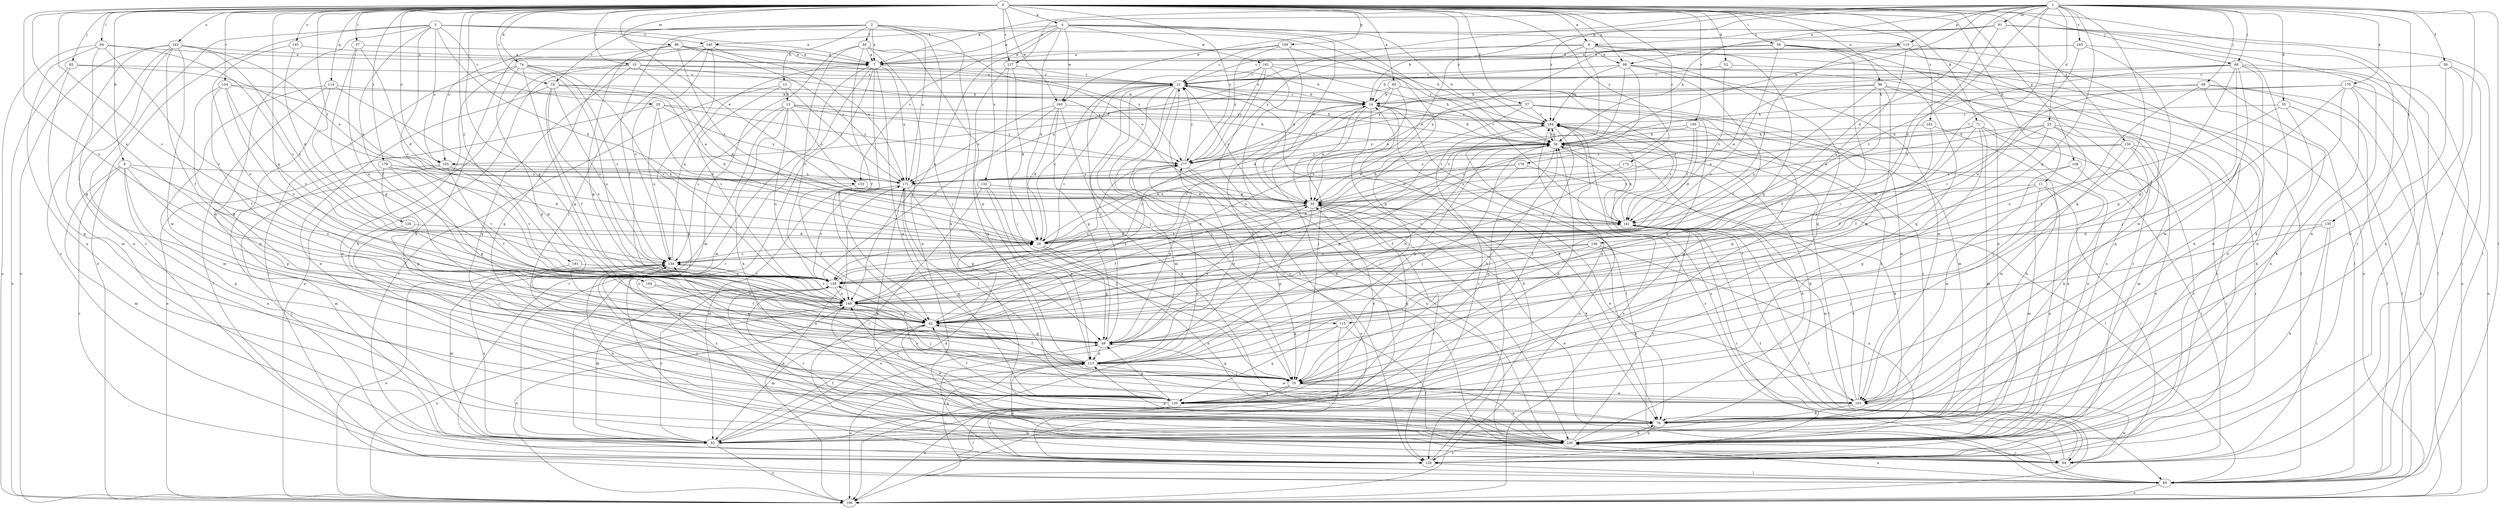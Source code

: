 strict digraph  {
0;
1;
2;
3;
4;
6;
7;
8;
11;
12;
13;
14;
15;
19;
20;
21;
23;
28;
35;
37;
39;
40;
42;
49;
52;
55;
56;
57;
59;
64;
65;
68;
69;
70;
71;
74;
78;
84;
85;
86;
91;
92;
95;
96;
99;
100;
105;
106;
108;
109;
110;
113;
114;
115;
120;
126;
127;
128;
130;
132;
133;
134;
135;
136;
140;
141;
143;
145;
149;
150;
154;
156;
160;
161;
163;
164;
165;
170;
171;
173;
177;
178;
179;
181;
183;
184;
0 -> 4  [label=a];
0 -> 6  [label=a];
0 -> 8  [label=b];
0 -> 11  [label=b];
0 -> 15  [label=c];
0 -> 19  [label=c];
0 -> 35  [label=e];
0 -> 37  [label=f];
0 -> 49  [label=g];
0 -> 52  [label=h];
0 -> 57  [label=i];
0 -> 59  [label=i];
0 -> 65  [label=j];
0 -> 68  [label=j];
0 -> 71  [label=k];
0 -> 74  [label=k];
0 -> 84  [label=l];
0 -> 85  [label=l];
0 -> 86  [label=m];
0 -> 95  [label=n];
0 -> 96  [label=n];
0 -> 99  [label=n];
0 -> 105  [label=o];
0 -> 108  [label=p];
0 -> 109  [label=p];
0 -> 114  [label=q];
0 -> 115  [label=q];
0 -> 126  [label=r];
0 -> 127  [label=r];
0 -> 130  [label=s];
0 -> 143  [label=u];
0 -> 145  [label=u];
0 -> 149  [label=u];
0 -> 150  [label=v];
0 -> 154  [label=v];
0 -> 156  [label=v];
0 -> 160  [label=w];
0 -> 164  [label=x];
0 -> 173  [label=y];
0 -> 177  [label=y];
0 -> 178  [label=z];
0 -> 179  [label=z];
0 -> 181  [label=z];
0 -> 183  [label=z];
0 -> 184  [label=z];
1 -> 7  [label=a];
1 -> 23  [label=d];
1 -> 28  [label=d];
1 -> 39  [label=f];
1 -> 55  [label=h];
1 -> 56  [label=h];
1 -> 64  [label=i];
1 -> 68  [label=j];
1 -> 69  [label=j];
1 -> 85  [label=l];
1 -> 91  [label=m];
1 -> 99  [label=n];
1 -> 105  [label=o];
1 -> 110  [label=p];
1 -> 115  [label=q];
1 -> 120  [label=q];
1 -> 127  [label=r];
1 -> 135  [label=t];
1 -> 136  [label=t];
1 -> 149  [label=u];
1 -> 160  [label=w];
1 -> 165  [label=x];
1 -> 170  [label=x];
1 -> 184  [label=z];
2 -> 7  [label=a];
2 -> 12  [label=b];
2 -> 19  [label=c];
2 -> 40  [label=f];
2 -> 42  [label=f];
2 -> 70  [label=j];
2 -> 78  [label=k];
2 -> 105  [label=o];
2 -> 132  [label=s];
2 -> 171  [label=x];
3 -> 7  [label=a];
3 -> 20  [label=c];
3 -> 28  [label=d];
3 -> 42  [label=f];
3 -> 56  [label=h];
3 -> 105  [label=o];
3 -> 106  [label=o];
3 -> 120  [label=q];
3 -> 128  [label=r];
3 -> 140  [label=t];
3 -> 156  [label=v];
4 -> 7  [label=a];
4 -> 28  [label=d];
4 -> 35  [label=e];
4 -> 56  [label=h];
4 -> 110  [label=p];
4 -> 133  [label=s];
4 -> 140  [label=t];
4 -> 141  [label=t];
4 -> 149  [label=u];
4 -> 160  [label=w];
4 -> 161  [label=w];
6 -> 7  [label=a];
6 -> 35  [label=e];
6 -> 49  [label=g];
6 -> 99  [label=n];
6 -> 106  [label=o];
6 -> 120  [label=q];
6 -> 156  [label=v];
6 -> 177  [label=y];
7 -> 21  [label=c];
7 -> 42  [label=f];
7 -> 92  [label=m];
7 -> 106  [label=o];
7 -> 128  [label=r];
7 -> 163  [label=w];
7 -> 171  [label=x];
8 -> 92  [label=m];
8 -> 100  [label=n];
8 -> 113  [label=p];
8 -> 120  [label=q];
8 -> 128  [label=r];
8 -> 133  [label=s];
8 -> 149  [label=u];
11 -> 35  [label=e];
11 -> 42  [label=f];
11 -> 64  [label=i];
11 -> 92  [label=m];
11 -> 100  [label=n];
12 -> 13  [label=b];
12 -> 128  [label=r];
12 -> 156  [label=v];
12 -> 171  [label=x];
13 -> 56  [label=h];
13 -> 78  [label=k];
13 -> 128  [label=r];
13 -> 133  [label=s];
13 -> 134  [label=s];
13 -> 149  [label=u];
13 -> 177  [label=y];
13 -> 184  [label=z];
14 -> 21  [label=c];
14 -> 35  [label=e];
14 -> 70  [label=j];
14 -> 85  [label=l];
14 -> 128  [label=r];
14 -> 141  [label=t];
14 -> 149  [label=u];
14 -> 184  [label=z];
15 -> 14  [label=b];
15 -> 21  [label=c];
15 -> 28  [label=d];
15 -> 78  [label=k];
15 -> 106  [label=o];
15 -> 120  [label=q];
15 -> 177  [label=y];
19 -> 14  [label=b];
19 -> 28  [label=d];
19 -> 35  [label=e];
19 -> 42  [label=f];
19 -> 100  [label=n];
19 -> 134  [label=s];
19 -> 149  [label=u];
20 -> 28  [label=d];
20 -> 106  [label=o];
20 -> 134  [label=s];
20 -> 171  [label=x];
20 -> 177  [label=y];
20 -> 184  [label=z];
21 -> 14  [label=b];
21 -> 56  [label=h];
21 -> 70  [label=j];
21 -> 78  [label=k];
21 -> 92  [label=m];
21 -> 106  [label=o];
21 -> 128  [label=r];
21 -> 156  [label=v];
23 -> 35  [label=e];
23 -> 42  [label=f];
23 -> 56  [label=h];
23 -> 70  [label=j];
23 -> 92  [label=m];
23 -> 128  [label=r];
23 -> 156  [label=v];
28 -> 21  [label=c];
28 -> 35  [label=e];
28 -> 49  [label=g];
28 -> 56  [label=h];
28 -> 100  [label=n];
28 -> 134  [label=s];
28 -> 141  [label=t];
35 -> 21  [label=c];
35 -> 42  [label=f];
35 -> 56  [label=h];
35 -> 78  [label=k];
35 -> 113  [label=p];
35 -> 120  [label=q];
35 -> 128  [label=r];
35 -> 141  [label=t];
37 -> 113  [label=p];
37 -> 120  [label=q];
37 -> 149  [label=u];
37 -> 156  [label=v];
37 -> 163  [label=w];
37 -> 177  [label=y];
37 -> 184  [label=z];
39 -> 21  [label=c];
39 -> 64  [label=i];
39 -> 78  [label=k];
39 -> 163  [label=w];
40 -> 7  [label=a];
40 -> 35  [label=e];
40 -> 42  [label=f];
40 -> 92  [label=m];
40 -> 100  [label=n];
40 -> 113  [label=p];
40 -> 156  [label=v];
42 -> 49  [label=g];
42 -> 78  [label=k];
42 -> 92  [label=m];
42 -> 177  [label=y];
49 -> 21  [label=c];
49 -> 35  [label=e];
49 -> 56  [label=h];
49 -> 113  [label=p];
52 -> 21  [label=c];
52 -> 100  [label=n];
52 -> 141  [label=t];
55 -> 78  [label=k];
55 -> 85  [label=l];
55 -> 149  [label=u];
55 -> 184  [label=z];
56 -> 14  [label=b];
56 -> 42  [label=f];
56 -> 49  [label=g];
56 -> 70  [label=j];
56 -> 78  [label=k];
56 -> 85  [label=l];
56 -> 113  [label=p];
56 -> 120  [label=q];
56 -> 141  [label=t];
56 -> 177  [label=y];
56 -> 184  [label=z];
57 -> 7  [label=a];
57 -> 28  [label=d];
57 -> 49  [label=g];
57 -> 149  [label=u];
59 -> 7  [label=a];
59 -> 35  [label=e];
59 -> 70  [label=j];
59 -> 85  [label=l];
59 -> 100  [label=n];
59 -> 120  [label=q];
59 -> 149  [label=u];
64 -> 21  [label=c];
64 -> 113  [label=p];
64 -> 141  [label=t];
64 -> 163  [label=w];
64 -> 171  [label=x];
64 -> 184  [label=z];
65 -> 21  [label=c];
65 -> 106  [label=o];
65 -> 120  [label=q];
65 -> 141  [label=t];
68 -> 21  [label=c];
68 -> 49  [label=g];
68 -> 70  [label=j];
68 -> 78  [label=k];
68 -> 85  [label=l];
68 -> 106  [label=o];
68 -> 141  [label=t];
68 -> 163  [label=w];
68 -> 177  [label=y];
69 -> 14  [label=b];
69 -> 42  [label=f];
69 -> 85  [label=l];
69 -> 100  [label=n];
69 -> 106  [label=o];
69 -> 156  [label=v];
70 -> 49  [label=g];
70 -> 56  [label=h];
70 -> 100  [label=n];
70 -> 120  [label=q];
70 -> 128  [label=r];
70 -> 163  [label=w];
70 -> 184  [label=z];
71 -> 35  [label=e];
71 -> 56  [label=h];
71 -> 92  [label=m];
71 -> 100  [label=n];
71 -> 113  [label=p];
71 -> 120  [label=q];
71 -> 128  [label=r];
74 -> 21  [label=c];
74 -> 49  [label=g];
74 -> 85  [label=l];
74 -> 100  [label=n];
74 -> 113  [label=p];
74 -> 134  [label=s];
74 -> 149  [label=u];
74 -> 156  [label=v];
78 -> 92  [label=m];
78 -> 100  [label=n];
78 -> 134  [label=s];
78 -> 149  [label=u];
78 -> 184  [label=z];
84 -> 7  [label=a];
84 -> 49  [label=g];
84 -> 100  [label=n];
84 -> 106  [label=o];
84 -> 134  [label=s];
84 -> 156  [label=v];
85 -> 35  [label=e];
85 -> 100  [label=n];
85 -> 106  [label=o];
85 -> 184  [label=z];
86 -> 7  [label=a];
86 -> 49  [label=g];
86 -> 78  [label=k];
86 -> 141  [label=t];
86 -> 171  [label=x];
86 -> 177  [label=y];
91 -> 14  [label=b];
91 -> 28  [label=d];
91 -> 56  [label=h];
91 -> 85  [label=l];
91 -> 100  [label=n];
91 -> 128  [label=r];
91 -> 6  [label=t];
92 -> 14  [label=b];
92 -> 28  [label=d];
92 -> 42  [label=f];
92 -> 106  [label=o];
92 -> 134  [label=s];
92 -> 156  [label=v];
92 -> 184  [label=z];
95 -> 14  [label=b];
95 -> 28  [label=d];
95 -> 35  [label=e];
95 -> 92  [label=m];
95 -> 141  [label=t];
95 -> 171  [label=x];
96 -> 14  [label=b];
96 -> 35  [label=e];
96 -> 42  [label=f];
96 -> 100  [label=n];
96 -> 113  [label=p];
96 -> 128  [label=r];
96 -> 134  [label=s];
99 -> 14  [label=b];
99 -> 21  [label=c];
99 -> 42  [label=f];
99 -> 85  [label=l];
99 -> 128  [label=r];
99 -> 149  [label=u];
99 -> 156  [label=v];
99 -> 163  [label=w];
99 -> 184  [label=z];
100 -> 56  [label=h];
100 -> 64  [label=i];
100 -> 78  [label=k];
100 -> 113  [label=p];
100 -> 128  [label=r];
100 -> 134  [label=s];
100 -> 141  [label=t];
100 -> 156  [label=v];
100 -> 171  [label=x];
105 -> 42  [label=f];
105 -> 64  [label=i];
105 -> 92  [label=m];
105 -> 156  [label=v];
105 -> 171  [label=x];
106 -> 141  [label=t];
106 -> 149  [label=u];
106 -> 184  [label=z];
108 -> 64  [label=i];
108 -> 163  [label=w];
108 -> 171  [label=x];
109 -> 7  [label=a];
109 -> 21  [label=c];
109 -> 35  [label=e];
109 -> 113  [label=p];
109 -> 177  [label=y];
110 -> 7  [label=a];
110 -> 100  [label=n];
110 -> 134  [label=s];
110 -> 141  [label=t];
110 -> 163  [label=w];
113 -> 14  [label=b];
113 -> 42  [label=f];
113 -> 70  [label=j];
113 -> 85  [label=l];
113 -> 106  [label=o];
113 -> 134  [label=s];
113 -> 163  [label=w];
113 -> 177  [label=y];
114 -> 14  [label=b];
114 -> 49  [label=g];
114 -> 85  [label=l];
114 -> 92  [label=m];
114 -> 120  [label=q];
115 -> 49  [label=g];
115 -> 64  [label=i];
115 -> 120  [label=q];
115 -> 128  [label=r];
120 -> 35  [label=e];
120 -> 42  [label=f];
120 -> 49  [label=g];
120 -> 56  [label=h];
120 -> 85  [label=l];
120 -> 106  [label=o];
120 -> 149  [label=u];
126 -> 28  [label=d];
126 -> 70  [label=j];
127 -> 21  [label=c];
127 -> 28  [label=d];
127 -> 70  [label=j];
127 -> 120  [label=q];
128 -> 14  [label=b];
128 -> 49  [label=g];
128 -> 85  [label=l];
130 -> 78  [label=k];
130 -> 100  [label=n];
130 -> 128  [label=r];
130 -> 163  [label=w];
130 -> 171  [label=x];
130 -> 177  [label=y];
132 -> 35  [label=e];
132 -> 64  [label=i];
132 -> 70  [label=j];
132 -> 113  [label=p];
133 -> 35  [label=e];
133 -> 42  [label=f];
134 -> 7  [label=a];
134 -> 92  [label=m];
134 -> 100  [label=n];
134 -> 106  [label=o];
134 -> 156  [label=v];
135 -> 28  [label=d];
135 -> 64  [label=i];
135 -> 70  [label=j];
135 -> 100  [label=n];
136 -> 78  [label=k];
136 -> 100  [label=n];
136 -> 134  [label=s];
136 -> 149  [label=u];
136 -> 156  [label=v];
140 -> 7  [label=a];
140 -> 70  [label=j];
140 -> 78  [label=k];
140 -> 120  [label=q];
140 -> 134  [label=s];
140 -> 171  [label=x];
141 -> 28  [label=d];
141 -> 56  [label=h];
141 -> 64  [label=i];
141 -> 128  [label=r];
141 -> 163  [label=w];
141 -> 184  [label=z];
143 -> 7  [label=a];
143 -> 35  [label=e];
143 -> 42  [label=f];
143 -> 92  [label=m];
143 -> 100  [label=n];
143 -> 106  [label=o];
143 -> 128  [label=r];
143 -> 134  [label=s];
143 -> 163  [label=w];
145 -> 7  [label=a];
145 -> 28  [label=d];
145 -> 149  [label=u];
149 -> 42  [label=f];
149 -> 70  [label=j];
149 -> 106  [label=o];
149 -> 134  [label=s];
149 -> 177  [label=y];
150 -> 28  [label=d];
150 -> 56  [label=h];
150 -> 100  [label=n];
150 -> 141  [label=t];
150 -> 177  [label=y];
154 -> 14  [label=b];
154 -> 42  [label=f];
154 -> 49  [label=g];
154 -> 149  [label=u];
154 -> 156  [label=v];
154 -> 171  [label=x];
156 -> 56  [label=h];
156 -> 92  [label=m];
156 -> 100  [label=n];
156 -> 149  [label=u];
160 -> 28  [label=d];
160 -> 49  [label=g];
160 -> 100  [label=n];
160 -> 156  [label=v];
160 -> 171  [label=x];
160 -> 184  [label=z];
161 -> 21  [label=c];
161 -> 56  [label=h];
161 -> 64  [label=i];
161 -> 70  [label=j];
161 -> 100  [label=n];
161 -> 177  [label=y];
161 -> 184  [label=z];
163 -> 35  [label=e];
163 -> 78  [label=k];
163 -> 141  [label=t];
163 -> 156  [label=v];
163 -> 184  [label=z];
164 -> 42  [label=f];
164 -> 149  [label=u];
165 -> 7  [label=a];
165 -> 21  [label=c];
165 -> 49  [label=g];
165 -> 78  [label=k];
165 -> 149  [label=u];
170 -> 14  [label=b];
170 -> 56  [label=h];
170 -> 78  [label=k];
170 -> 106  [label=o];
170 -> 120  [label=q];
170 -> 128  [label=r];
170 -> 163  [label=w];
171 -> 35  [label=e];
171 -> 49  [label=g];
171 -> 70  [label=j];
171 -> 92  [label=m];
171 -> 120  [label=q];
171 -> 156  [label=v];
173 -> 42  [label=f];
173 -> 85  [label=l];
173 -> 171  [label=x];
177 -> 21  [label=c];
177 -> 49  [label=g];
177 -> 100  [label=n];
177 -> 106  [label=o];
177 -> 171  [label=x];
178 -> 35  [label=e];
178 -> 78  [label=k];
178 -> 156  [label=v];
178 -> 171  [label=x];
179 -> 28  [label=d];
179 -> 49  [label=g];
179 -> 113  [label=p];
179 -> 156  [label=v];
179 -> 171  [label=x];
181 -> 113  [label=p];
181 -> 156  [label=v];
183 -> 42  [label=f];
183 -> 56  [label=h];
183 -> 78  [label=k];
184 -> 56  [label=h];
184 -> 70  [label=j];
184 -> 106  [label=o];
}
